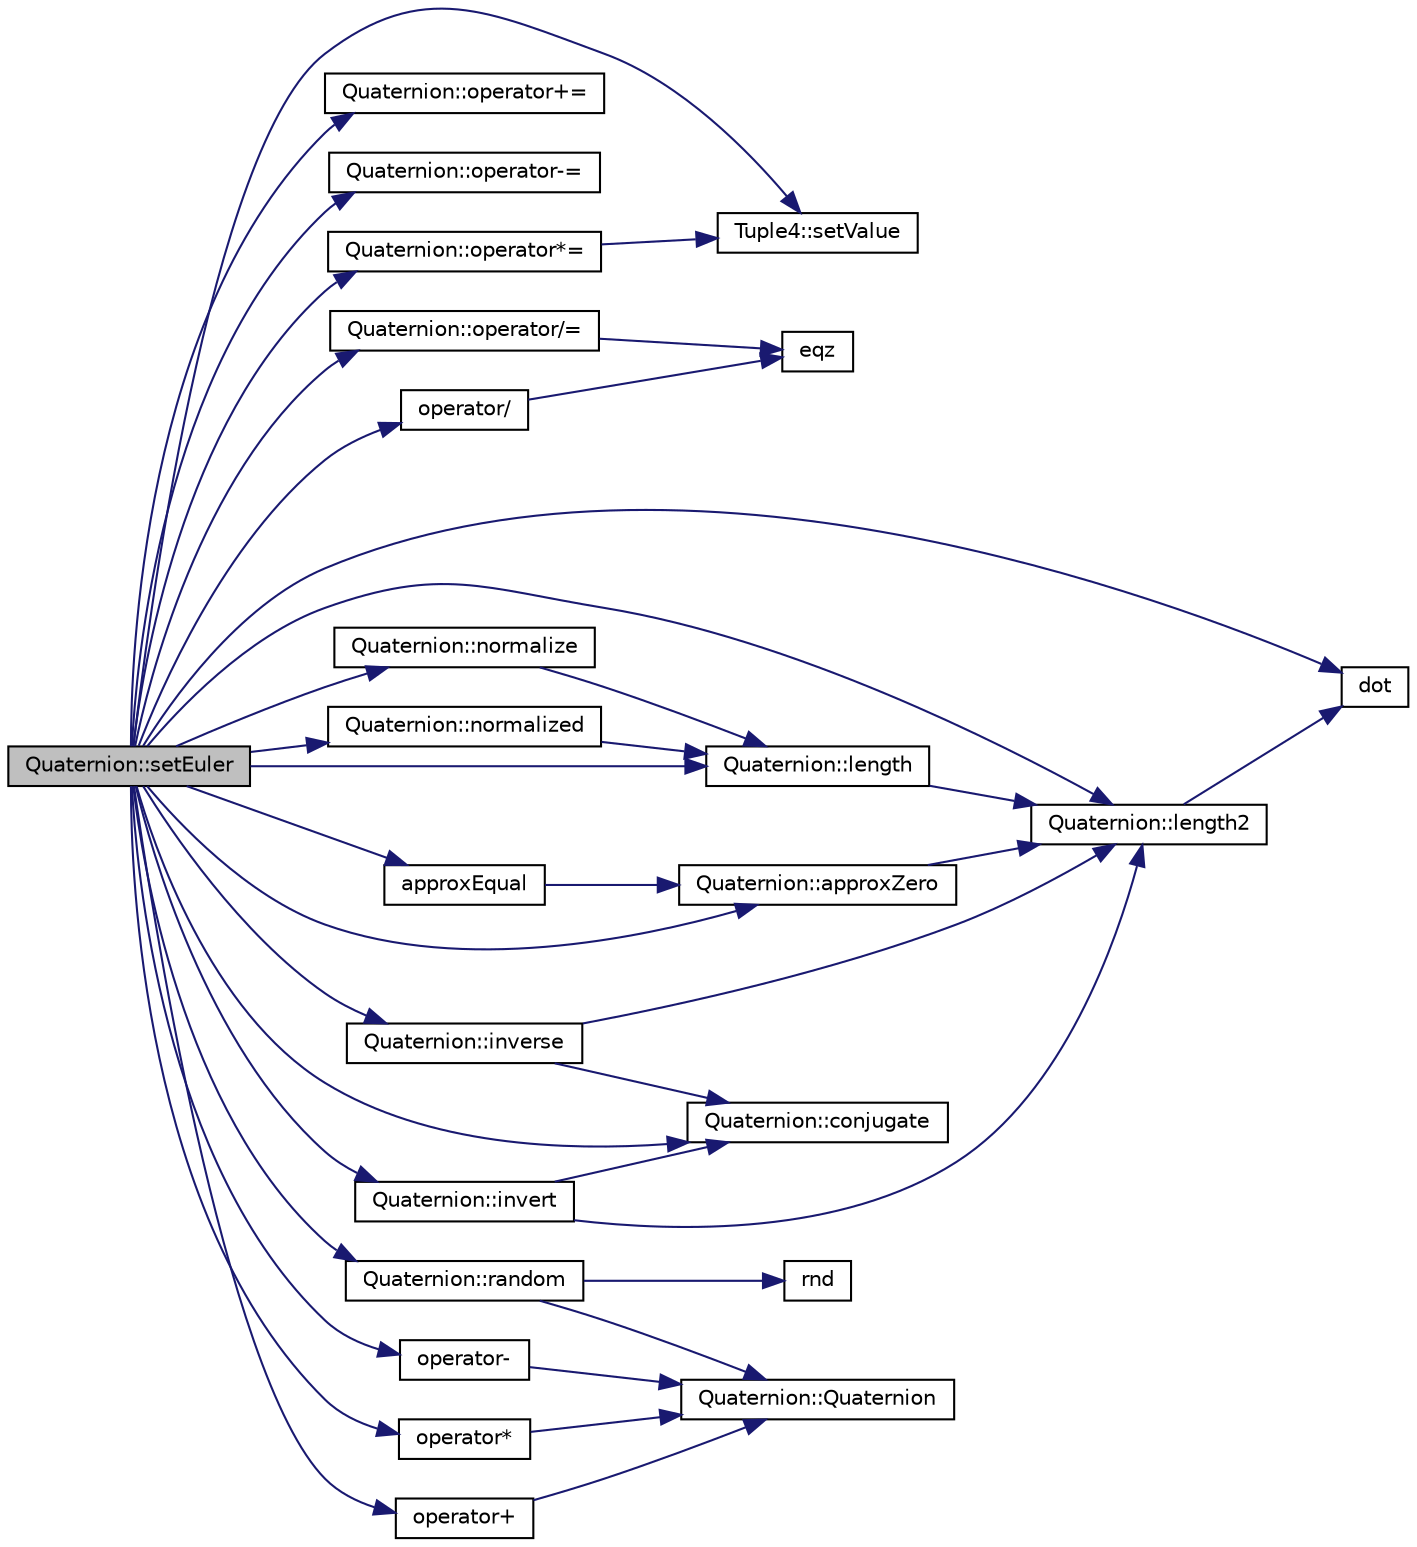 digraph "Quaternion::setEuler"
{
  edge [fontname="Helvetica",fontsize="10",labelfontname="Helvetica",labelfontsize="10"];
  node [fontname="Helvetica",fontsize="10",shape=record];
  rankdir="LR";
  Node1 [label="Quaternion::setEuler",height=0.2,width=0.4,color="black", fillcolor="grey75", style="filled", fontcolor="black"];
  Node1 -> Node2 [color="midnightblue",fontsize="10",style="solid",fontname="Helvetica"];
  Node2 [label="Tuple4::setValue",height=0.2,width=0.4,color="black", fillcolor="white", style="filled",URL="$class_tuple4.html#a834d2dbe95693c00359e74095e38f932"];
  Node1 -> Node3 [color="midnightblue",fontsize="10",style="solid",fontname="Helvetica"];
  Node3 [label="Quaternion::operator+=",height=0.2,width=0.4,color="black", fillcolor="white", style="filled",URL="$class_quaternion.html#aac7d5610528f151ffc9469b0fdaaef52"];
  Node1 -> Node4 [color="midnightblue",fontsize="10",style="solid",fontname="Helvetica"];
  Node4 [label="Quaternion::operator-=",height=0.2,width=0.4,color="black", fillcolor="white", style="filled",URL="$class_quaternion.html#ace180c881a89099936efbf2ed3e81009"];
  Node1 -> Node5 [color="midnightblue",fontsize="10",style="solid",fontname="Helvetica"];
  Node5 [label="Quaternion::operator*=",height=0.2,width=0.4,color="black", fillcolor="white", style="filled",URL="$class_quaternion.html#a8941e3b43aabd15e2471e57ebd49c8a7"];
  Node5 -> Node2 [color="midnightblue",fontsize="10",style="solid",fontname="Helvetica"];
  Node1 -> Node6 [color="midnightblue",fontsize="10",style="solid",fontname="Helvetica"];
  Node6 [label="Quaternion::operator/=",height=0.2,width=0.4,color="black", fillcolor="white", style="filled",URL="$class_quaternion.html#aa10f5adf08d83970b04657ad9dee2537"];
  Node6 -> Node7 [color="midnightblue",fontsize="10",style="solid",fontname="Helvetica"];
  Node7 [label="eqz",height=0.2,width=0.4,color="black", fillcolor="white", style="filled",URL="$_basic_8h.html#a665ec20bb54e4ac38c9068f7d18893d2"];
  Node1 -> Node8 [color="midnightblue",fontsize="10",style="solid",fontname="Helvetica"];
  Node8 [label="Quaternion::length2",height=0.2,width=0.4,color="black", fillcolor="white", style="filled",URL="$class_quaternion.html#a4a4e91532cd1d3ee9c6da21e979c4f33"];
  Node8 -> Node9 [color="midnightblue",fontsize="10",style="solid",fontname="Helvetica"];
  Node9 [label="dot",height=0.2,width=0.4,color="black", fillcolor="white", style="filled",URL="$_quaternion_8h.html#af8cf8caa91dd2209c53a956d41cb26ae"];
  Node1 -> Node10 [color="midnightblue",fontsize="10",style="solid",fontname="Helvetica"];
  Node10 [label="Quaternion::length",height=0.2,width=0.4,color="black", fillcolor="white", style="filled",URL="$class_quaternion.html#a5e4e93c368555bc9abab47741366d0fb"];
  Node10 -> Node8 [color="midnightblue",fontsize="10",style="solid",fontname="Helvetica"];
  Node1 -> Node11 [color="midnightblue",fontsize="10",style="solid",fontname="Helvetica"];
  Node11 [label="Quaternion::approxZero",height=0.2,width=0.4,color="black", fillcolor="white", style="filled",URL="$class_quaternion.html#af1c8e09ad9086baec4a034355894455e"];
  Node11 -> Node8 [color="midnightblue",fontsize="10",style="solid",fontname="Helvetica"];
  Node1 -> Node12 [color="midnightblue",fontsize="10",style="solid",fontname="Helvetica"];
  Node12 [label="Quaternion::normalize",height=0.2,width=0.4,color="black", fillcolor="white", style="filled",URL="$class_quaternion.html#a48e6bafb249c895ed25f29dc9170e11e"];
  Node12 -> Node10 [color="midnightblue",fontsize="10",style="solid",fontname="Helvetica"];
  Node1 -> Node13 [color="midnightblue",fontsize="10",style="solid",fontname="Helvetica"];
  Node13 [label="Quaternion::normalized",height=0.2,width=0.4,color="black", fillcolor="white", style="filled",URL="$class_quaternion.html#ab5dfe38fa0b8252ed86890afcd2cdc56"];
  Node13 -> Node10 [color="midnightblue",fontsize="10",style="solid",fontname="Helvetica"];
  Node1 -> Node14 [color="midnightblue",fontsize="10",style="solid",fontname="Helvetica"];
  Node14 [label="Quaternion::conjugate",height=0.2,width=0.4,color="black", fillcolor="white", style="filled",URL="$class_quaternion.html#ae387bec8f394bdc58a5ac1480f11140f"];
  Node1 -> Node15 [color="midnightblue",fontsize="10",style="solid",fontname="Helvetica"];
  Node15 [label="Quaternion::invert",height=0.2,width=0.4,color="black", fillcolor="white", style="filled",URL="$class_quaternion.html#af412b81da68a27d6e5c259614f8e5fd3"];
  Node15 -> Node14 [color="midnightblue",fontsize="10",style="solid",fontname="Helvetica"];
  Node15 -> Node8 [color="midnightblue",fontsize="10",style="solid",fontname="Helvetica"];
  Node1 -> Node16 [color="midnightblue",fontsize="10",style="solid",fontname="Helvetica"];
  Node16 [label="Quaternion::inverse",height=0.2,width=0.4,color="black", fillcolor="white", style="filled",URL="$class_quaternion.html#a2e71a7ea0298adbed24994264921589a"];
  Node16 -> Node14 [color="midnightblue",fontsize="10",style="solid",fontname="Helvetica"];
  Node16 -> Node8 [color="midnightblue",fontsize="10",style="solid",fontname="Helvetica"];
  Node1 -> Node17 [color="midnightblue",fontsize="10",style="solid",fontname="Helvetica"];
  Node17 [label="Quaternion::random",height=0.2,width=0.4,color="black", fillcolor="white", style="filled",URL="$class_quaternion.html#a6b3cb5fe5b54bc636c0f5182eb261b20"];
  Node17 -> Node18 [color="midnightblue",fontsize="10",style="solid",fontname="Helvetica"];
  Node18 [label="rnd",height=0.2,width=0.4,color="black", fillcolor="white", style="filled",URL="$_basic_8h.html#a075d63a0b4e14b622d719c9f410032fc"];
  Node17 -> Node19 [color="midnightblue",fontsize="10",style="solid",fontname="Helvetica"];
  Node19 [label="Quaternion::Quaternion",height=0.2,width=0.4,color="black", fillcolor="white", style="filled",URL="$class_quaternion.html#abcc01358aada56ea5f0db4da18aaf77d"];
  Node1 -> Node20 [color="midnightblue",fontsize="10",style="solid",fontname="Helvetica"];
  Node20 [label="operator+",height=0.2,width=0.4,color="black", fillcolor="white", style="filled",URL="$_quaternion_8h.html#a55c89dc55cca66b19679705c566a165a"];
  Node20 -> Node19 [color="midnightblue",fontsize="10",style="solid",fontname="Helvetica"];
  Node1 -> Node21 [color="midnightblue",fontsize="10",style="solid",fontname="Helvetica"];
  Node21 [label="operator-",height=0.2,width=0.4,color="black", fillcolor="white", style="filled",URL="$_quaternion_8h.html#a3a5605ba3f0bb654c528d2f7beb34147"];
  Node21 -> Node19 [color="midnightblue",fontsize="10",style="solid",fontname="Helvetica"];
  Node1 -> Node22 [color="midnightblue",fontsize="10",style="solid",fontname="Helvetica"];
  Node22 [label="operator*",height=0.2,width=0.4,color="black", fillcolor="white", style="filled",URL="$_quaternion_8h.html#a02f988d3aef50bac26fc6fed8429d6a2"];
  Node22 -> Node19 [color="midnightblue",fontsize="10",style="solid",fontname="Helvetica"];
  Node1 -> Node23 [color="midnightblue",fontsize="10",style="solid",fontname="Helvetica"];
  Node23 [label="operator/",height=0.2,width=0.4,color="black", fillcolor="white", style="filled",URL="$_quaternion_8h.html#a6dc446d9dfdec57be3df49b662ab13fb"];
  Node23 -> Node7 [color="midnightblue",fontsize="10",style="solid",fontname="Helvetica"];
  Node1 -> Node9 [color="midnightblue",fontsize="10",style="solid",fontname="Helvetica"];
  Node1 -> Node24 [color="midnightblue",fontsize="10",style="solid",fontname="Helvetica"];
  Node24 [label="approxEqual",height=0.2,width=0.4,color="black", fillcolor="white", style="filled",URL="$_quaternion_8h.html#a038854076b4aae240e94bd967d24da71"];
  Node24 -> Node11 [color="midnightblue",fontsize="10",style="solid",fontname="Helvetica"];
}
